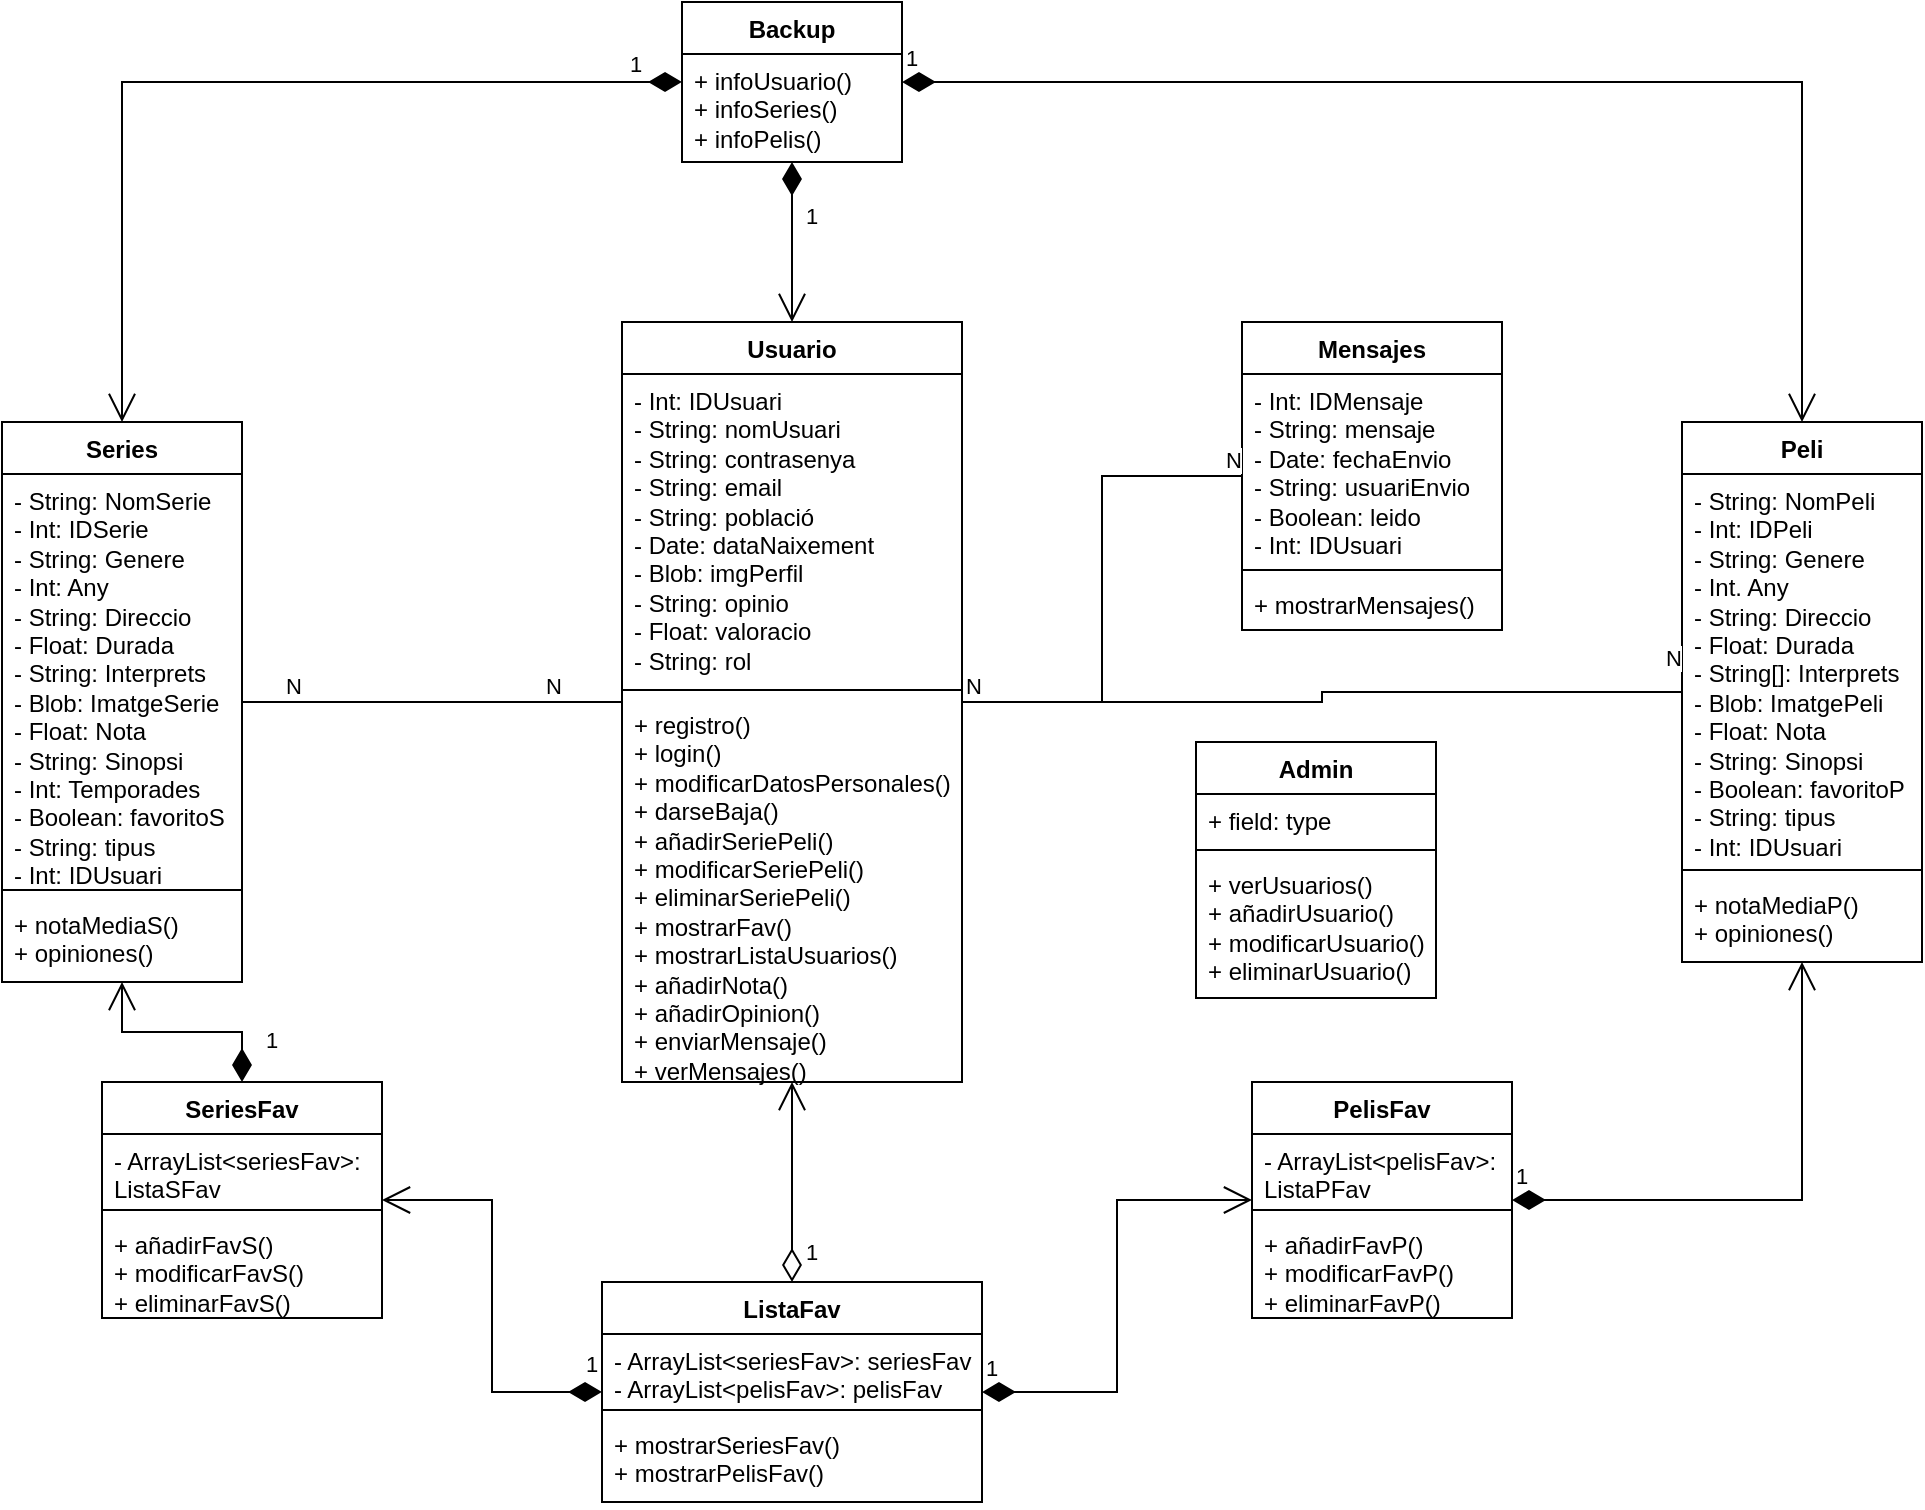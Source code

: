 <mxfile version="24.4.2" type="device">
  <diagram id="C5RBs43oDa-KdzZeNtuy" name="Page-1">
    <mxGraphModel dx="1311" dy="735" grid="1" gridSize="10" guides="1" tooltips="1" connect="1" arrows="1" fold="1" page="1" pageScale="1" pageWidth="827" pageHeight="1169" math="0" shadow="0">
      <root>
        <mxCell id="WIyWlLk6GJQsqaUBKTNV-0" />
        <mxCell id="WIyWlLk6GJQsqaUBKTNV-1" parent="WIyWlLk6GJQsqaUBKTNV-0" />
        <mxCell id="4iOULq04qimdR2pDBzhL-0" value="Usuario" style="swimlane;fontStyle=1;align=center;verticalAlign=top;childLayout=stackLayout;horizontal=1;startSize=26;horizontalStack=0;resizeParent=1;resizeParentMax=0;resizeLast=0;collapsible=1;marginBottom=0;whiteSpace=wrap;html=1;" parent="WIyWlLk6GJQsqaUBKTNV-1" vertex="1">
          <mxGeometry x="380" y="160" width="170" height="380" as="geometry" />
        </mxCell>
        <mxCell id="4iOULq04qimdR2pDBzhL-1" value="&lt;div&gt;- Int: IDUsuari&lt;/div&gt;- String: nomUsuari&lt;div&gt;- String: contrasenya&lt;/div&gt;&lt;div&gt;- String: email&lt;/div&gt;&lt;div&gt;- String: població&lt;/div&gt;&lt;div&gt;- Date: dataNaixement&lt;/div&gt;&lt;div&gt;- Blob: imgPerfil&lt;/div&gt;&lt;div&gt;- String: opinio&lt;/div&gt;&lt;div&gt;- Float: valoracio&lt;/div&gt;&lt;div&gt;- String: rol&lt;/div&gt;" style="text;strokeColor=none;fillColor=none;align=left;verticalAlign=top;spacingLeft=4;spacingRight=4;overflow=hidden;rotatable=0;points=[[0,0.5],[1,0.5]];portConstraint=eastwest;whiteSpace=wrap;html=1;" parent="4iOULq04qimdR2pDBzhL-0" vertex="1">
          <mxGeometry y="26" width="170" height="154" as="geometry" />
        </mxCell>
        <mxCell id="4iOULq04qimdR2pDBzhL-2" value="" style="line;strokeWidth=1;fillColor=none;align=left;verticalAlign=middle;spacingTop=-1;spacingLeft=3;spacingRight=3;rotatable=0;labelPosition=right;points=[];portConstraint=eastwest;strokeColor=inherit;" parent="4iOULq04qimdR2pDBzhL-0" vertex="1">
          <mxGeometry y="180" width="170" height="8" as="geometry" />
        </mxCell>
        <mxCell id="4iOULq04qimdR2pDBzhL-3" value="+ registro()&lt;div&gt;+ login()&lt;/div&gt;&lt;div&gt;+ modificarDatosPersonales()&lt;/div&gt;&lt;div&gt;+ darseBaja()&lt;/div&gt;&lt;div&gt;+ añadirSeriePeli()&lt;/div&gt;&lt;div&gt;+ modificarSeriePeli()&lt;/div&gt;&lt;div&gt;+ eliminarSeriePeli()&lt;/div&gt;&lt;div&gt;+ mostrarFav()&lt;/div&gt;&lt;div&gt;+ mostrarListaUsuarios()&lt;/div&gt;&lt;div&gt;+ añadirNota()&lt;/div&gt;&lt;div&gt;+ añadirOpinion()&lt;/div&gt;&lt;div&gt;+ enviarMensaje()&lt;/div&gt;&lt;div&gt;+ verMensajes()&lt;/div&gt;" style="text;strokeColor=none;fillColor=none;align=left;verticalAlign=top;spacingLeft=4;spacingRight=4;overflow=hidden;rotatable=0;points=[[0,0.5],[1,0.5]];portConstraint=eastwest;whiteSpace=wrap;html=1;" parent="4iOULq04qimdR2pDBzhL-0" vertex="1">
          <mxGeometry y="188" width="170" height="192" as="geometry" />
        </mxCell>
        <mxCell id="UFjvXC_bJ05fnsQGxPbP-0" value="Series" style="swimlane;fontStyle=1;align=center;verticalAlign=top;childLayout=stackLayout;horizontal=1;startSize=26;horizontalStack=0;resizeParent=1;resizeParentMax=0;resizeLast=0;collapsible=1;marginBottom=0;whiteSpace=wrap;html=1;" parent="WIyWlLk6GJQsqaUBKTNV-1" vertex="1">
          <mxGeometry x="70" y="210" width="120" height="280" as="geometry" />
        </mxCell>
        <mxCell id="UFjvXC_bJ05fnsQGxPbP-1" value="&lt;div&gt;&lt;div&gt;- String: NomSerie&lt;/div&gt;&lt;/div&gt;&lt;div&gt;- Int: IDSerie&lt;br&gt;&lt;/div&gt;&lt;div&gt;- String: Genere&lt;br&gt;&lt;/div&gt;- Int: Any&lt;div&gt;- String: Direccio&lt;/div&gt;&lt;div&gt;- Float: Durada&lt;/div&gt;&lt;div&gt;- String: Interprets&lt;/div&gt;&lt;div&gt;- Blob: ImatgeSerie&lt;br&gt;&lt;/div&gt;&lt;div&gt;&lt;span style=&quot;background-color: initial;&quot;&gt;- Float: Nota&lt;/span&gt;&lt;br&gt;&lt;/div&gt;&lt;div&gt;- String: Sinopsi&lt;/div&gt;&lt;div&gt;- Int: Temporades&lt;/div&gt;&lt;div&gt;- Boolean: favoritoS&lt;/div&gt;&lt;div&gt;- String: tipus&lt;/div&gt;&lt;div&gt;- Int: IDUsuari&lt;/div&gt;" style="text;strokeColor=none;fillColor=none;align=left;verticalAlign=top;spacingLeft=4;spacingRight=4;overflow=hidden;rotatable=0;points=[[0,0.5],[1,0.5]];portConstraint=eastwest;whiteSpace=wrap;html=1;" parent="UFjvXC_bJ05fnsQGxPbP-0" vertex="1">
          <mxGeometry y="26" width="120" height="204" as="geometry" />
        </mxCell>
        <mxCell id="UFjvXC_bJ05fnsQGxPbP-2" value="" style="line;strokeWidth=1;fillColor=none;align=left;verticalAlign=middle;spacingTop=-1;spacingLeft=3;spacingRight=3;rotatable=0;labelPosition=right;points=[];portConstraint=eastwest;strokeColor=inherit;" parent="UFjvXC_bJ05fnsQGxPbP-0" vertex="1">
          <mxGeometry y="230" width="120" height="8" as="geometry" />
        </mxCell>
        <mxCell id="UFjvXC_bJ05fnsQGxPbP-3" value="+ notaMediaS()&lt;br&gt;+ opiniones()" style="text;strokeColor=none;fillColor=none;align=left;verticalAlign=top;spacingLeft=4;spacingRight=4;overflow=hidden;rotatable=0;points=[[0,0.5],[1,0.5]];portConstraint=eastwest;whiteSpace=wrap;html=1;" parent="UFjvXC_bJ05fnsQGxPbP-0" vertex="1">
          <mxGeometry y="238" width="120" height="42" as="geometry" />
        </mxCell>
        <mxCell id="UFjvXC_bJ05fnsQGxPbP-4" value="Peli" style="swimlane;fontStyle=1;align=center;verticalAlign=top;childLayout=stackLayout;horizontal=1;startSize=26;horizontalStack=0;resizeParent=1;resizeParentMax=0;resizeLast=0;collapsible=1;marginBottom=0;whiteSpace=wrap;html=1;" parent="WIyWlLk6GJQsqaUBKTNV-1" vertex="1">
          <mxGeometry x="910" y="210" width="120" height="270" as="geometry" />
        </mxCell>
        <mxCell id="UFjvXC_bJ05fnsQGxPbP-5" value="&lt;div&gt;- String: NomPeli&lt;br&gt;&lt;/div&gt;&lt;div&gt;- Int: IDPeli&lt;br&gt;&lt;/div&gt;&lt;div&gt;- String: Genere&lt;br&gt;&lt;/div&gt;- Int. Any&lt;div&gt;- String: Direccio&lt;/div&gt;&lt;div&gt;- Float: Durada&lt;/div&gt;&lt;div&gt;- String[]: Interprets&lt;/div&gt;&lt;div&gt;- Blob: ImatgePeli&lt;br&gt;&lt;/div&gt;&lt;div&gt;- Float: Nota&lt;/div&gt;&lt;div&gt;- String: Sinopsi&lt;/div&gt;&lt;div&gt;- Boolean: favoritoP&lt;/div&gt;&lt;div&gt;- String: tipus&lt;/div&gt;&lt;div&gt;- Int: IDUsuari&amp;nbsp;&lt;/div&gt;" style="text;strokeColor=none;fillColor=none;align=left;verticalAlign=top;spacingLeft=4;spacingRight=4;overflow=hidden;rotatable=0;points=[[0,0.5],[1,0.5]];portConstraint=eastwest;whiteSpace=wrap;html=1;" parent="UFjvXC_bJ05fnsQGxPbP-4" vertex="1">
          <mxGeometry y="26" width="120" height="194" as="geometry" />
        </mxCell>
        <mxCell id="UFjvXC_bJ05fnsQGxPbP-6" value="" style="line;strokeWidth=1;fillColor=none;align=left;verticalAlign=middle;spacingTop=-1;spacingLeft=3;spacingRight=3;rotatable=0;labelPosition=right;points=[];portConstraint=eastwest;strokeColor=inherit;" parent="UFjvXC_bJ05fnsQGxPbP-4" vertex="1">
          <mxGeometry y="220" width="120" height="8" as="geometry" />
        </mxCell>
        <mxCell id="UFjvXC_bJ05fnsQGxPbP-7" value="+ notaMediaP()&lt;div&gt;+ opiniones()&lt;/div&gt;" style="text;strokeColor=none;fillColor=none;align=left;verticalAlign=top;spacingLeft=4;spacingRight=4;overflow=hidden;rotatable=0;points=[[0,0.5],[1,0.5]];portConstraint=eastwest;whiteSpace=wrap;html=1;" parent="UFjvXC_bJ05fnsQGxPbP-4" vertex="1">
          <mxGeometry y="228" width="120" height="42" as="geometry" />
        </mxCell>
        <mxCell id="UFjvXC_bJ05fnsQGxPbP-8" value="PelisFav" style="swimlane;fontStyle=1;align=center;verticalAlign=top;childLayout=stackLayout;horizontal=1;startSize=26;horizontalStack=0;resizeParent=1;resizeParentMax=0;resizeLast=0;collapsible=1;marginBottom=0;whiteSpace=wrap;html=1;" parent="WIyWlLk6GJQsqaUBKTNV-1" vertex="1">
          <mxGeometry x="695" y="540" width="130" height="118" as="geometry" />
        </mxCell>
        <mxCell id="UFjvXC_bJ05fnsQGxPbP-9" value="- ArrayList&amp;lt;pelisFav&amp;gt;: ListaPFav" style="text;strokeColor=none;fillColor=none;align=left;verticalAlign=top;spacingLeft=4;spacingRight=4;overflow=hidden;rotatable=0;points=[[0,0.5],[1,0.5]];portConstraint=eastwest;whiteSpace=wrap;html=1;" parent="UFjvXC_bJ05fnsQGxPbP-8" vertex="1">
          <mxGeometry y="26" width="130" height="34" as="geometry" />
        </mxCell>
        <mxCell id="UFjvXC_bJ05fnsQGxPbP-10" value="" style="line;strokeWidth=1;fillColor=none;align=left;verticalAlign=middle;spacingTop=-1;spacingLeft=3;spacingRight=3;rotatable=0;labelPosition=right;points=[];portConstraint=eastwest;strokeColor=inherit;" parent="UFjvXC_bJ05fnsQGxPbP-8" vertex="1">
          <mxGeometry y="60" width="130" height="8" as="geometry" />
        </mxCell>
        <mxCell id="UFjvXC_bJ05fnsQGxPbP-11" value="+ añadirFavP()&lt;br&gt;+ modificarFavP()&lt;div&gt;+ eliminarFavP()&lt;/div&gt;" style="text;strokeColor=none;fillColor=none;align=left;verticalAlign=top;spacingLeft=4;spacingRight=4;overflow=hidden;rotatable=0;points=[[0,0.5],[1,0.5]];portConstraint=eastwest;whiteSpace=wrap;html=1;" parent="UFjvXC_bJ05fnsQGxPbP-8" vertex="1">
          <mxGeometry y="68" width="130" height="50" as="geometry" />
        </mxCell>
        <mxCell id="UFjvXC_bJ05fnsQGxPbP-16" value="SeriesFav" style="swimlane;fontStyle=1;align=center;verticalAlign=top;childLayout=stackLayout;horizontal=1;startSize=26;horizontalStack=0;resizeParent=1;resizeParentMax=0;resizeLast=0;collapsible=1;marginBottom=0;whiteSpace=wrap;html=1;" parent="WIyWlLk6GJQsqaUBKTNV-1" vertex="1">
          <mxGeometry x="120" y="540" width="140" height="118" as="geometry" />
        </mxCell>
        <mxCell id="UFjvXC_bJ05fnsQGxPbP-17" value="- ArrayList&amp;lt;seriesFav&amp;gt;: ListaSFav" style="text;strokeColor=none;fillColor=none;align=left;verticalAlign=top;spacingLeft=4;spacingRight=4;overflow=hidden;rotatable=0;points=[[0,0.5],[1,0.5]];portConstraint=eastwest;whiteSpace=wrap;html=1;" parent="UFjvXC_bJ05fnsQGxPbP-16" vertex="1">
          <mxGeometry y="26" width="140" height="34" as="geometry" />
        </mxCell>
        <mxCell id="UFjvXC_bJ05fnsQGxPbP-18" value="" style="line;strokeWidth=1;fillColor=none;align=left;verticalAlign=middle;spacingTop=-1;spacingLeft=3;spacingRight=3;rotatable=0;labelPosition=right;points=[];portConstraint=eastwest;strokeColor=inherit;" parent="UFjvXC_bJ05fnsQGxPbP-16" vertex="1">
          <mxGeometry y="60" width="140" height="8" as="geometry" />
        </mxCell>
        <mxCell id="UFjvXC_bJ05fnsQGxPbP-19" value="+ añadirFavS()&lt;br&gt;+ modificarFavS()&lt;br&gt;+ eliminarFavS()" style="text;strokeColor=none;fillColor=none;align=left;verticalAlign=top;spacingLeft=4;spacingRight=4;overflow=hidden;rotatable=0;points=[[0,0.5],[1,0.5]];portConstraint=eastwest;whiteSpace=wrap;html=1;" parent="UFjvXC_bJ05fnsQGxPbP-16" vertex="1">
          <mxGeometry y="68" width="140" height="50" as="geometry" />
        </mxCell>
        <mxCell id="UFjvXC_bJ05fnsQGxPbP-28" value="Mensajes" style="swimlane;fontStyle=1;align=center;verticalAlign=top;childLayout=stackLayout;horizontal=1;startSize=26;horizontalStack=0;resizeParent=1;resizeParentMax=0;resizeLast=0;collapsible=1;marginBottom=0;whiteSpace=wrap;html=1;" parent="WIyWlLk6GJQsqaUBKTNV-1" vertex="1">
          <mxGeometry x="690" y="160" width="130" height="154" as="geometry" />
        </mxCell>
        <mxCell id="UFjvXC_bJ05fnsQGxPbP-29" value="- Int: IDMensaje&lt;div&gt;- String: mensaje&lt;/div&gt;&lt;div&gt;- Date: fechaEnvio&lt;/div&gt;&lt;div&gt;- String: usuariEnvio&lt;/div&gt;&lt;div&gt;- Boolean: leido&lt;/div&gt;&lt;div&gt;- Int: IDUsuari&lt;/div&gt;" style="text;strokeColor=none;fillColor=none;align=left;verticalAlign=top;spacingLeft=4;spacingRight=4;overflow=hidden;rotatable=0;points=[[0,0.5],[1,0.5]];portConstraint=eastwest;whiteSpace=wrap;html=1;" parent="UFjvXC_bJ05fnsQGxPbP-28" vertex="1">
          <mxGeometry y="26" width="130" height="94" as="geometry" />
        </mxCell>
        <mxCell id="UFjvXC_bJ05fnsQGxPbP-30" value="" style="line;strokeWidth=1;fillColor=none;align=left;verticalAlign=middle;spacingTop=-1;spacingLeft=3;spacingRight=3;rotatable=0;labelPosition=right;points=[];portConstraint=eastwest;strokeColor=inherit;" parent="UFjvXC_bJ05fnsQGxPbP-28" vertex="1">
          <mxGeometry y="120" width="130" height="8" as="geometry" />
        </mxCell>
        <mxCell id="UFjvXC_bJ05fnsQGxPbP-31" value="+ mostrarMensajes()" style="text;strokeColor=none;fillColor=none;align=left;verticalAlign=top;spacingLeft=4;spacingRight=4;overflow=hidden;rotatable=0;points=[[0,0.5],[1,0.5]];portConstraint=eastwest;whiteSpace=wrap;html=1;" parent="UFjvXC_bJ05fnsQGxPbP-28" vertex="1">
          <mxGeometry y="128" width="130" height="26" as="geometry" />
        </mxCell>
        <mxCell id="5e3Is4hfSvvCDcK6iJV3-0" value="" style="endArrow=none;html=1;edgeStyle=orthogonalEdgeStyle;rounded=0;" parent="WIyWlLk6GJQsqaUBKTNV-1" source="4iOULq04qimdR2pDBzhL-0" target="UFjvXC_bJ05fnsQGxPbP-28" edge="1">
          <mxGeometry relative="1" as="geometry">
            <mxPoint x="360" y="460" as="sourcePoint" />
            <mxPoint x="520" y="460" as="targetPoint" />
          </mxGeometry>
        </mxCell>
        <mxCell id="5e3Is4hfSvvCDcK6iJV3-1" value="N" style="edgeLabel;resizable=0;html=1;align=left;verticalAlign=bottom;" parent="5e3Is4hfSvvCDcK6iJV3-0" connectable="0" vertex="1">
          <mxGeometry x="-1" relative="1" as="geometry" />
        </mxCell>
        <mxCell id="5e3Is4hfSvvCDcK6iJV3-2" value="N" style="edgeLabel;resizable=0;html=1;align=right;verticalAlign=bottom;" parent="5e3Is4hfSvvCDcK6iJV3-0" connectable="0" vertex="1">
          <mxGeometry x="1" relative="1" as="geometry" />
        </mxCell>
        <mxCell id="5e3Is4hfSvvCDcK6iJV3-3" value="" style="endArrow=none;html=1;edgeStyle=orthogonalEdgeStyle;rounded=0;" parent="WIyWlLk6GJQsqaUBKTNV-1" source="4iOULq04qimdR2pDBzhL-0" target="UFjvXC_bJ05fnsQGxPbP-0" edge="1">
          <mxGeometry relative="1" as="geometry">
            <mxPoint x="410" y="460" as="sourcePoint" />
            <mxPoint x="570" y="460" as="targetPoint" />
          </mxGeometry>
        </mxCell>
        <mxCell id="5e3Is4hfSvvCDcK6iJV3-4" value="N" style="edgeLabel;resizable=0;html=1;align=left;verticalAlign=bottom;" parent="5e3Is4hfSvvCDcK6iJV3-3" connectable="0" vertex="1">
          <mxGeometry x="-1" relative="1" as="geometry">
            <mxPoint x="-40" as="offset" />
          </mxGeometry>
        </mxCell>
        <mxCell id="5e3Is4hfSvvCDcK6iJV3-5" value="N" style="edgeLabel;resizable=0;html=1;align=right;verticalAlign=bottom;" parent="5e3Is4hfSvvCDcK6iJV3-3" connectable="0" vertex="1">
          <mxGeometry x="1" relative="1" as="geometry">
            <mxPoint x="30" as="offset" />
          </mxGeometry>
        </mxCell>
        <mxCell id="5e3Is4hfSvvCDcK6iJV3-6" value="" style="endArrow=none;html=1;edgeStyle=orthogonalEdgeStyle;rounded=0;" parent="WIyWlLk6GJQsqaUBKTNV-1" source="4iOULq04qimdR2pDBzhL-0" target="UFjvXC_bJ05fnsQGxPbP-4" edge="1">
          <mxGeometry relative="1" as="geometry">
            <mxPoint x="410" y="460" as="sourcePoint" />
            <mxPoint x="570" y="460" as="targetPoint" />
          </mxGeometry>
        </mxCell>
        <mxCell id="5e3Is4hfSvvCDcK6iJV3-8" value="N" style="edgeLabel;resizable=0;html=1;align=right;verticalAlign=bottom;" parent="5e3Is4hfSvvCDcK6iJV3-6" connectable="0" vertex="1">
          <mxGeometry x="1" relative="1" as="geometry">
            <mxPoint y="-9" as="offset" />
          </mxGeometry>
        </mxCell>
        <mxCell id="5e3Is4hfSvvCDcK6iJV3-10" value="1" style="endArrow=open;html=1;endSize=12;startArrow=diamondThin;startSize=14;startFill=1;edgeStyle=orthogonalEdgeStyle;align=left;verticalAlign=bottom;rounded=0;" parent="WIyWlLk6GJQsqaUBKTNV-1" source="UFjvXC_bJ05fnsQGxPbP-8" target="UFjvXC_bJ05fnsQGxPbP-4" edge="1">
          <mxGeometry x="-1" y="3" relative="1" as="geometry">
            <mxPoint x="410" y="460" as="sourcePoint" />
            <mxPoint x="570" y="460" as="targetPoint" />
          </mxGeometry>
        </mxCell>
        <mxCell id="5e3Is4hfSvvCDcK6iJV3-12" value="ListaFav" style="swimlane;fontStyle=1;align=center;verticalAlign=top;childLayout=stackLayout;horizontal=1;startSize=26;horizontalStack=0;resizeParent=1;resizeParentMax=0;resizeLast=0;collapsible=1;marginBottom=0;whiteSpace=wrap;html=1;" parent="WIyWlLk6GJQsqaUBKTNV-1" vertex="1">
          <mxGeometry x="370" y="640" width="190" height="110" as="geometry" />
        </mxCell>
        <mxCell id="5e3Is4hfSvvCDcK6iJV3-13" value="&lt;span style=&quot;background-color: initial;&quot;&gt;- ArrayList&amp;lt;seriesFav&amp;gt;: seriesFav&lt;/span&gt;&lt;div&gt;- ArrayList&amp;lt;pelisFav&amp;gt;: pelisFav&lt;/div&gt;" style="text;strokeColor=none;fillColor=none;align=left;verticalAlign=top;spacingLeft=4;spacingRight=4;overflow=hidden;rotatable=0;points=[[0,0.5],[1,0.5]];portConstraint=eastwest;whiteSpace=wrap;html=1;" parent="5e3Is4hfSvvCDcK6iJV3-12" vertex="1">
          <mxGeometry y="26" width="190" height="34" as="geometry" />
        </mxCell>
        <mxCell id="5e3Is4hfSvvCDcK6iJV3-14" value="" style="line;strokeWidth=1;fillColor=none;align=left;verticalAlign=middle;spacingTop=-1;spacingLeft=3;spacingRight=3;rotatable=0;labelPosition=right;points=[];portConstraint=eastwest;strokeColor=inherit;" parent="5e3Is4hfSvvCDcK6iJV3-12" vertex="1">
          <mxGeometry y="60" width="190" height="8" as="geometry" />
        </mxCell>
        <mxCell id="5e3Is4hfSvvCDcK6iJV3-15" value="+ mostrarSeriesFav()&lt;div&gt;+ mostrarPelisFav()&lt;/div&gt;" style="text;strokeColor=none;fillColor=none;align=left;verticalAlign=top;spacingLeft=4;spacingRight=4;overflow=hidden;rotatable=0;points=[[0,0.5],[1,0.5]];portConstraint=eastwest;whiteSpace=wrap;html=1;" parent="5e3Is4hfSvvCDcK6iJV3-12" vertex="1">
          <mxGeometry y="68" width="190" height="42" as="geometry" />
        </mxCell>
        <mxCell id="5e3Is4hfSvvCDcK6iJV3-16" value="1" style="endArrow=open;html=1;endSize=12;startArrow=diamondThin;startSize=14;startFill=1;edgeStyle=orthogonalEdgeStyle;align=left;verticalAlign=bottom;rounded=0;" parent="WIyWlLk6GJQsqaUBKTNV-1" source="UFjvXC_bJ05fnsQGxPbP-16" target="UFjvXC_bJ05fnsQGxPbP-0" edge="1">
          <mxGeometry x="-0.778" y="-10" relative="1" as="geometry">
            <mxPoint x="410" y="460" as="sourcePoint" />
            <mxPoint x="570" y="460" as="targetPoint" />
            <mxPoint as="offset" />
          </mxGeometry>
        </mxCell>
        <mxCell id="5e3Is4hfSvvCDcK6iJV3-17" value="1" style="endArrow=open;html=1;endSize=12;startArrow=diamondThin;startSize=14;startFill=0;edgeStyle=orthogonalEdgeStyle;align=left;verticalAlign=bottom;rounded=0;" parent="WIyWlLk6GJQsqaUBKTNV-1" source="5e3Is4hfSvvCDcK6iJV3-12" target="4iOULq04qimdR2pDBzhL-0" edge="1">
          <mxGeometry x="-0.875" y="-5" relative="1" as="geometry">
            <mxPoint x="420" y="600" as="sourcePoint" />
            <mxPoint x="580" y="600" as="targetPoint" />
            <mxPoint as="offset" />
          </mxGeometry>
        </mxCell>
        <mxCell id="5e3Is4hfSvvCDcK6iJV3-18" value="1" style="endArrow=open;html=1;endSize=12;startArrow=diamondThin;startSize=14;startFill=1;edgeStyle=orthogonalEdgeStyle;align=left;verticalAlign=bottom;rounded=0;" parent="WIyWlLk6GJQsqaUBKTNV-1" source="5e3Is4hfSvvCDcK6iJV3-12" target="UFjvXC_bJ05fnsQGxPbP-16" edge="1">
          <mxGeometry x="-0.901" y="-5" relative="1" as="geometry">
            <mxPoint x="420" y="600" as="sourcePoint" />
            <mxPoint x="580" y="600" as="targetPoint" />
            <mxPoint as="offset" />
          </mxGeometry>
        </mxCell>
        <mxCell id="5e3Is4hfSvvCDcK6iJV3-19" value="1" style="endArrow=open;html=1;endSize=12;startArrow=diamondThin;startSize=14;startFill=1;edgeStyle=orthogonalEdgeStyle;align=left;verticalAlign=bottom;rounded=0;" parent="WIyWlLk6GJQsqaUBKTNV-1" source="5e3Is4hfSvvCDcK6iJV3-12" target="UFjvXC_bJ05fnsQGxPbP-8" edge="1">
          <mxGeometry x="-1" y="3" relative="1" as="geometry">
            <mxPoint x="420" y="600" as="sourcePoint" />
            <mxPoint x="580" y="600" as="targetPoint" />
          </mxGeometry>
        </mxCell>
        <mxCell id="PS2h6YyIWIIgMf1mNvFR-0" value="Admin" style="swimlane;fontStyle=1;align=center;verticalAlign=top;childLayout=stackLayout;horizontal=1;startSize=26;horizontalStack=0;resizeParent=1;resizeParentMax=0;resizeLast=0;collapsible=1;marginBottom=0;whiteSpace=wrap;html=1;" parent="WIyWlLk6GJQsqaUBKTNV-1" vertex="1">
          <mxGeometry x="667" y="370" width="120" height="128" as="geometry" />
        </mxCell>
        <mxCell id="PS2h6YyIWIIgMf1mNvFR-1" value="+ field: type" style="text;strokeColor=none;fillColor=none;align=left;verticalAlign=top;spacingLeft=4;spacingRight=4;overflow=hidden;rotatable=0;points=[[0,0.5],[1,0.5]];portConstraint=eastwest;whiteSpace=wrap;html=1;" parent="PS2h6YyIWIIgMf1mNvFR-0" vertex="1">
          <mxGeometry y="26" width="120" height="24" as="geometry" />
        </mxCell>
        <mxCell id="PS2h6YyIWIIgMf1mNvFR-2" value="" style="line;strokeWidth=1;fillColor=none;align=left;verticalAlign=middle;spacingTop=-1;spacingLeft=3;spacingRight=3;rotatable=0;labelPosition=right;points=[];portConstraint=eastwest;strokeColor=inherit;" parent="PS2h6YyIWIIgMf1mNvFR-0" vertex="1">
          <mxGeometry y="50" width="120" height="8" as="geometry" />
        </mxCell>
        <mxCell id="PS2h6YyIWIIgMf1mNvFR-3" value="+ verUsuarios()&lt;div&gt;+ añadirUsuario()&lt;/div&gt;&lt;div&gt;+ modificarUsuario()&lt;/div&gt;&lt;div&gt;+ eliminarUsuario()&lt;/div&gt;&lt;div&gt;&lt;br&gt;&lt;/div&gt;" style="text;strokeColor=none;fillColor=none;align=left;verticalAlign=top;spacingLeft=4;spacingRight=4;overflow=hidden;rotatable=0;points=[[0,0.5],[1,0.5]];portConstraint=eastwest;whiteSpace=wrap;html=1;" parent="PS2h6YyIWIIgMf1mNvFR-0" vertex="1">
          <mxGeometry y="58" width="120" height="70" as="geometry" />
        </mxCell>
        <mxCell id="PS2h6YyIWIIgMf1mNvFR-4" value="Backup" style="swimlane;fontStyle=1;align=center;verticalAlign=top;childLayout=stackLayout;horizontal=1;startSize=26;horizontalStack=0;resizeParent=1;resizeParentMax=0;resizeLast=0;collapsible=1;marginBottom=0;whiteSpace=wrap;html=1;" parent="WIyWlLk6GJQsqaUBKTNV-1" vertex="1">
          <mxGeometry x="410" width="110" height="80" as="geometry" />
        </mxCell>
        <mxCell id="PS2h6YyIWIIgMf1mNvFR-7" value="+ infoUsuario()&lt;div&gt;+ infoSeries()&lt;/div&gt;&lt;div&gt;+ infoPelis()&lt;/div&gt;" style="text;strokeColor=none;fillColor=none;align=left;verticalAlign=top;spacingLeft=4;spacingRight=4;overflow=hidden;rotatable=0;points=[[0,0.5],[1,0.5]];portConstraint=eastwest;whiteSpace=wrap;html=1;" parent="PS2h6YyIWIIgMf1mNvFR-4" vertex="1">
          <mxGeometry y="26" width="110" height="54" as="geometry" />
        </mxCell>
        <mxCell id="PS2h6YyIWIIgMf1mNvFR-8" value="1" style="endArrow=open;html=1;endSize=12;startArrow=diamondThin;startSize=14;startFill=1;edgeStyle=orthogonalEdgeStyle;align=left;verticalAlign=bottom;rounded=0;" parent="WIyWlLk6GJQsqaUBKTNV-1" source="PS2h6YyIWIIgMf1mNvFR-4" target="UFjvXC_bJ05fnsQGxPbP-0" edge="1">
          <mxGeometry x="-0.875" relative="1" as="geometry">
            <mxPoint x="370" y="190" as="sourcePoint" />
            <mxPoint x="530" y="190" as="targetPoint" />
            <mxPoint as="offset" />
          </mxGeometry>
        </mxCell>
        <mxCell id="PS2h6YyIWIIgMf1mNvFR-9" value="1" style="endArrow=open;html=1;endSize=12;startArrow=diamondThin;startSize=14;startFill=1;edgeStyle=orthogonalEdgeStyle;align=left;verticalAlign=bottom;rounded=0;" parent="WIyWlLk6GJQsqaUBKTNV-1" source="PS2h6YyIWIIgMf1mNvFR-4" target="4iOULq04qimdR2pDBzhL-0" edge="1">
          <mxGeometry x="-0.143" y="5" relative="1" as="geometry">
            <mxPoint x="370" y="190" as="sourcePoint" />
            <mxPoint x="530" y="190" as="targetPoint" />
            <mxPoint y="1" as="offset" />
          </mxGeometry>
        </mxCell>
        <mxCell id="PS2h6YyIWIIgMf1mNvFR-10" value="1" style="endArrow=open;html=1;endSize=12;startArrow=diamondThin;startSize=14;startFill=1;edgeStyle=orthogonalEdgeStyle;align=left;verticalAlign=bottom;rounded=0;" parent="WIyWlLk6GJQsqaUBKTNV-1" source="PS2h6YyIWIIgMf1mNvFR-4" target="UFjvXC_bJ05fnsQGxPbP-4" edge="1">
          <mxGeometry x="-1" y="3" relative="1" as="geometry">
            <mxPoint x="370" y="190" as="sourcePoint" />
            <mxPoint x="530" y="190" as="targetPoint" />
          </mxGeometry>
        </mxCell>
      </root>
    </mxGraphModel>
  </diagram>
</mxfile>
